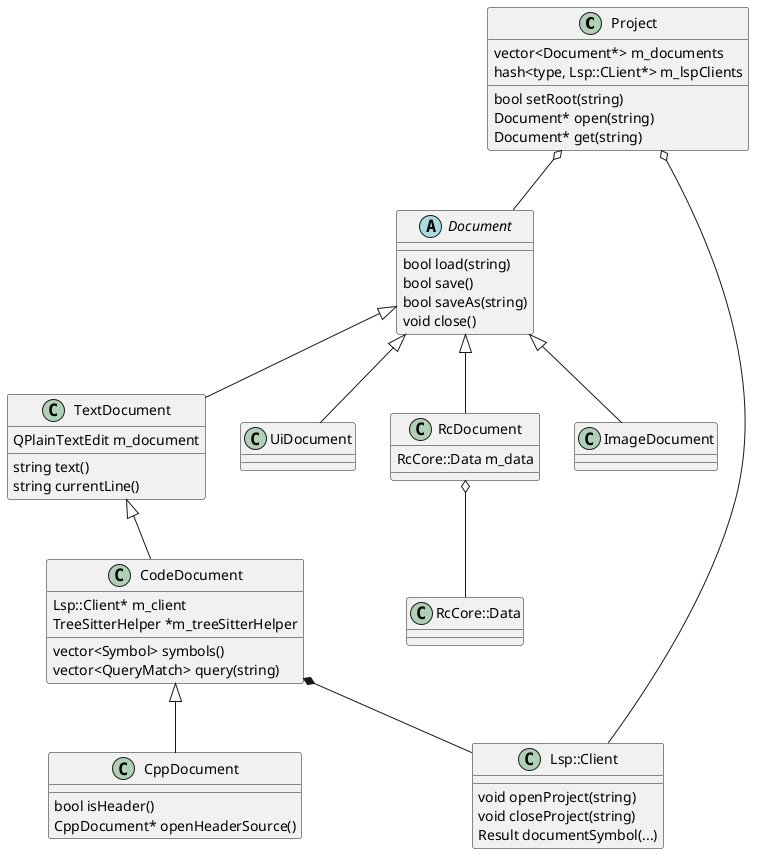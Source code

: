 @startuml
class Project {
  vector<Document*> m_documents
  hash<type, Lsp::CLient*> m_lspClients
  bool setRoot(string)
  Document* open(string)
  Document* get(string)
}
abstract class Document {
  bool load(string)
  bool save()
  bool saveAs(string)
  void close()
}
class TextDocument {
  QPlainTextEdit m_document
  string text()
  string currentLine()
}
class UiDocument
class RcDocument {
  RcCore::Data m_data
}
class RcCore::Data
class ImageDocument
class CodeDocument {
  Lsp::Client* m_client
  TreeSitterHelper *m_treeSitterHelper
  vector<Symbol> symbols()
  vector<QueryMatch> query(string)
}
class CppDocument {
  bool isHeader()
  CppDocument* openHeaderSource()
}
class Lsp::Client {
  void openProject(string)
  void closeProject(string)
  Result documentSymbol(...)
}

Project o-- Document
Document <|-- TextDocument
Document <|-- UiDocument
Document <|-- RcDocument
RcDocument o-- RcCore::Data
Document <|-- ImageDocument
TextDocument <|-- CodeDocument
CodeDocument <|-- CppDocument
Project o-- Lsp::Client
CodeDocument *-- Lsp::Client


@enduml
